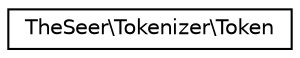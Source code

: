 digraph "Graphical Class Hierarchy"
{
  edge [fontname="Helvetica",fontsize="10",labelfontname="Helvetica",labelfontsize="10"];
  node [fontname="Helvetica",fontsize="10",shape=record];
  rankdir="LR";
  Node0 [label="TheSeer\\Tokenizer\\Token",height=0.2,width=0.4,color="black", fillcolor="white", style="filled",URL="$classTheSeer_1_1Tokenizer_1_1Token.html"];
}
